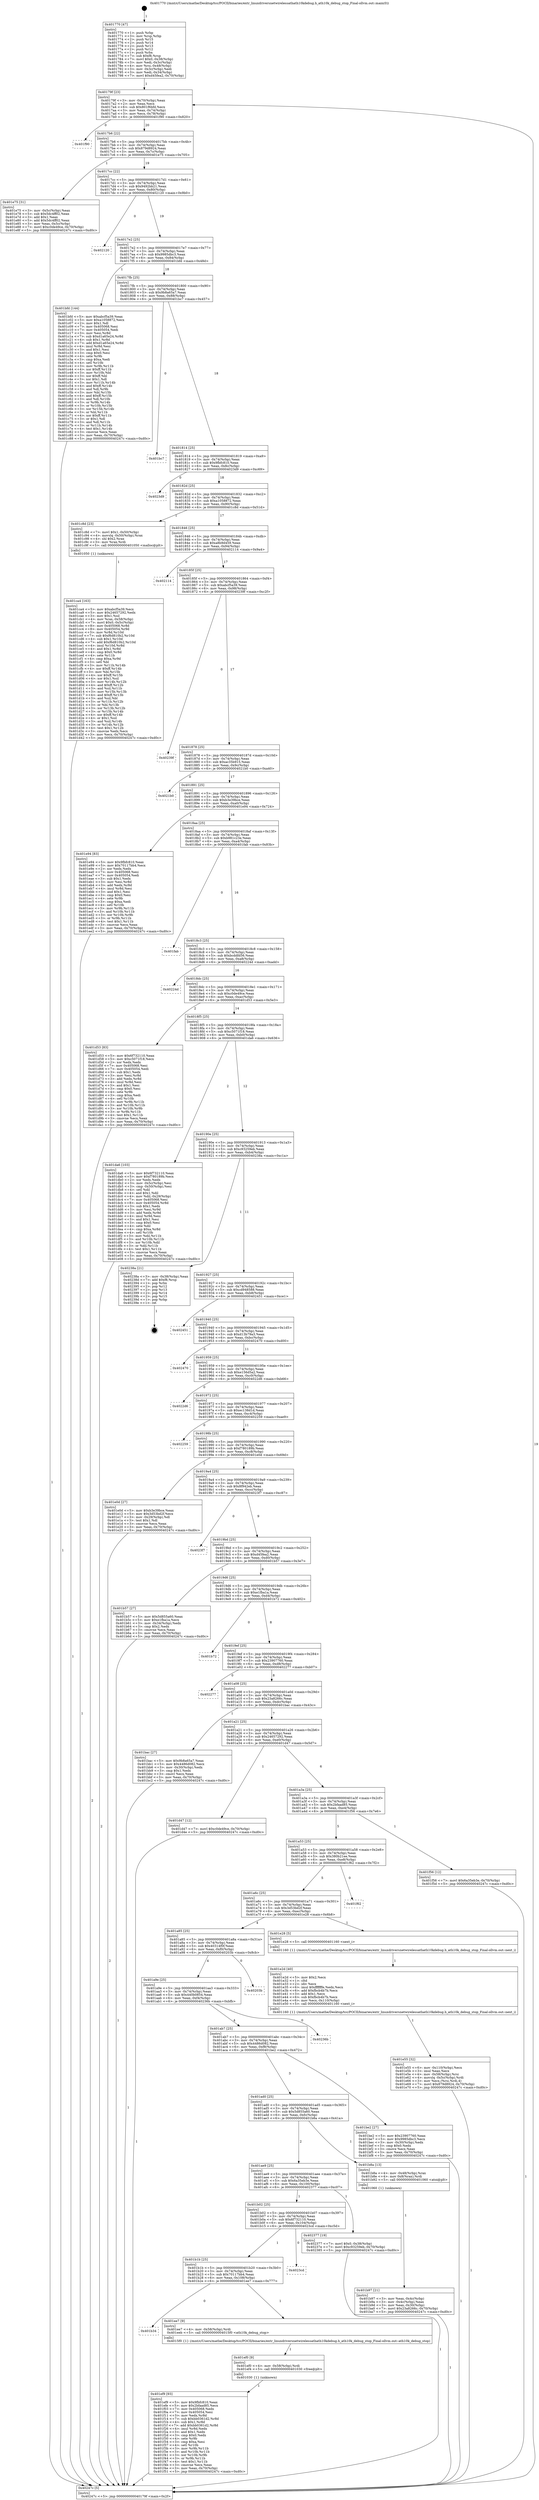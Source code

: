 digraph "0x401770" {
  label = "0x401770 (/mnt/c/Users/mathe/Desktop/tcc/POCII/binaries/extr_linuxdriversnetwirelessathath10kdebug.h_ath10k_debug_stop_Final-ollvm.out::main(0))"
  labelloc = "t"
  node[shape=record]

  Entry [label="",width=0.3,height=0.3,shape=circle,fillcolor=black,style=filled]
  "0x40179f" [label="{
     0x40179f [23]\l
     | [instrs]\l
     &nbsp;&nbsp;0x40179f \<+3\>: mov -0x70(%rbp),%eax\l
     &nbsp;&nbsp;0x4017a2 \<+2\>: mov %eax,%ecx\l
     &nbsp;&nbsp;0x4017a4 \<+6\>: sub $0x801f6bfd,%ecx\l
     &nbsp;&nbsp;0x4017aa \<+3\>: mov %eax,-0x74(%rbp)\l
     &nbsp;&nbsp;0x4017ad \<+3\>: mov %ecx,-0x78(%rbp)\l
     &nbsp;&nbsp;0x4017b0 \<+6\>: je 0000000000401f90 \<main+0x820\>\l
  }"]
  "0x401f90" [label="{
     0x401f90\l
  }", style=dashed]
  "0x4017b6" [label="{
     0x4017b6 [22]\l
     | [instrs]\l
     &nbsp;&nbsp;0x4017b6 \<+5\>: jmp 00000000004017bb \<main+0x4b\>\l
     &nbsp;&nbsp;0x4017bb \<+3\>: mov -0x74(%rbp),%eax\l
     &nbsp;&nbsp;0x4017be \<+5\>: sub $0x879d8924,%eax\l
     &nbsp;&nbsp;0x4017c3 \<+3\>: mov %eax,-0x7c(%rbp)\l
     &nbsp;&nbsp;0x4017c6 \<+6\>: je 0000000000401e75 \<main+0x705\>\l
  }"]
  Exit [label="",width=0.3,height=0.3,shape=circle,fillcolor=black,style=filled,peripheries=2]
  "0x401e75" [label="{
     0x401e75 [31]\l
     | [instrs]\l
     &nbsp;&nbsp;0x401e75 \<+3\>: mov -0x5c(%rbp),%eax\l
     &nbsp;&nbsp;0x401e78 \<+5\>: sub $0x5dc4ff02,%eax\l
     &nbsp;&nbsp;0x401e7d \<+3\>: add $0x1,%eax\l
     &nbsp;&nbsp;0x401e80 \<+5\>: add $0x5dc4ff02,%eax\l
     &nbsp;&nbsp;0x401e85 \<+3\>: mov %eax,-0x5c(%rbp)\l
     &nbsp;&nbsp;0x401e88 \<+7\>: movl $0xc0de49ce,-0x70(%rbp)\l
     &nbsp;&nbsp;0x401e8f \<+5\>: jmp 000000000040247c \<main+0xd0c\>\l
  }"]
  "0x4017cc" [label="{
     0x4017cc [22]\l
     | [instrs]\l
     &nbsp;&nbsp;0x4017cc \<+5\>: jmp 00000000004017d1 \<main+0x61\>\l
     &nbsp;&nbsp;0x4017d1 \<+3\>: mov -0x74(%rbp),%eax\l
     &nbsp;&nbsp;0x4017d4 \<+5\>: sub $0x9492bb21,%eax\l
     &nbsp;&nbsp;0x4017d9 \<+3\>: mov %eax,-0x80(%rbp)\l
     &nbsp;&nbsp;0x4017dc \<+6\>: je 0000000000402120 \<main+0x9b0\>\l
  }"]
  "0x401ef9" [label="{
     0x401ef9 [93]\l
     | [instrs]\l
     &nbsp;&nbsp;0x401ef9 \<+5\>: mov $0x9fbfc810,%eax\l
     &nbsp;&nbsp;0x401efe \<+5\>: mov $0x2bfaad85,%ecx\l
     &nbsp;&nbsp;0x401f03 \<+7\>: mov 0x405068,%edx\l
     &nbsp;&nbsp;0x401f0a \<+7\>: mov 0x405054,%esi\l
     &nbsp;&nbsp;0x401f11 \<+3\>: mov %edx,%r8d\l
     &nbsp;&nbsp;0x401f14 \<+7\>: sub $0xbb0361d2,%r8d\l
     &nbsp;&nbsp;0x401f1b \<+4\>: sub $0x1,%r8d\l
     &nbsp;&nbsp;0x401f1f \<+7\>: add $0xbb0361d2,%r8d\l
     &nbsp;&nbsp;0x401f26 \<+4\>: imul %r8d,%edx\l
     &nbsp;&nbsp;0x401f2a \<+3\>: and $0x1,%edx\l
     &nbsp;&nbsp;0x401f2d \<+3\>: cmp $0x0,%edx\l
     &nbsp;&nbsp;0x401f30 \<+4\>: sete %r9b\l
     &nbsp;&nbsp;0x401f34 \<+3\>: cmp $0xa,%esi\l
     &nbsp;&nbsp;0x401f37 \<+4\>: setl %r10b\l
     &nbsp;&nbsp;0x401f3b \<+3\>: mov %r9b,%r11b\l
     &nbsp;&nbsp;0x401f3e \<+3\>: and %r10b,%r11b\l
     &nbsp;&nbsp;0x401f41 \<+3\>: xor %r10b,%r9b\l
     &nbsp;&nbsp;0x401f44 \<+3\>: or %r9b,%r11b\l
     &nbsp;&nbsp;0x401f47 \<+4\>: test $0x1,%r11b\l
     &nbsp;&nbsp;0x401f4b \<+3\>: cmovne %ecx,%eax\l
     &nbsp;&nbsp;0x401f4e \<+3\>: mov %eax,-0x70(%rbp)\l
     &nbsp;&nbsp;0x401f51 \<+5\>: jmp 000000000040247c \<main+0xd0c\>\l
  }"]
  "0x402120" [label="{
     0x402120\l
  }", style=dashed]
  "0x4017e2" [label="{
     0x4017e2 [25]\l
     | [instrs]\l
     &nbsp;&nbsp;0x4017e2 \<+5\>: jmp 00000000004017e7 \<main+0x77\>\l
     &nbsp;&nbsp;0x4017e7 \<+3\>: mov -0x74(%rbp),%eax\l
     &nbsp;&nbsp;0x4017ea \<+5\>: sub $0x9985dbc3,%eax\l
     &nbsp;&nbsp;0x4017ef \<+6\>: mov %eax,-0x84(%rbp)\l
     &nbsp;&nbsp;0x4017f5 \<+6\>: je 0000000000401bfd \<main+0x48d\>\l
  }"]
  "0x401ef0" [label="{
     0x401ef0 [9]\l
     | [instrs]\l
     &nbsp;&nbsp;0x401ef0 \<+4\>: mov -0x58(%rbp),%rdi\l
     &nbsp;&nbsp;0x401ef4 \<+5\>: call 0000000000401030 \<free@plt\>\l
     | [calls]\l
     &nbsp;&nbsp;0x401030 \{1\} (unknown)\l
  }"]
  "0x401bfd" [label="{
     0x401bfd [144]\l
     | [instrs]\l
     &nbsp;&nbsp;0x401bfd \<+5\>: mov $0xabcf5a39,%eax\l
     &nbsp;&nbsp;0x401c02 \<+5\>: mov $0xa1058872,%ecx\l
     &nbsp;&nbsp;0x401c07 \<+2\>: mov $0x1,%dl\l
     &nbsp;&nbsp;0x401c09 \<+7\>: mov 0x405068,%esi\l
     &nbsp;&nbsp;0x401c10 \<+7\>: mov 0x405054,%edi\l
     &nbsp;&nbsp;0x401c17 \<+3\>: mov %esi,%r8d\l
     &nbsp;&nbsp;0x401c1a \<+7\>: sub $0xd1a65e24,%r8d\l
     &nbsp;&nbsp;0x401c21 \<+4\>: sub $0x1,%r8d\l
     &nbsp;&nbsp;0x401c25 \<+7\>: add $0xd1a65e24,%r8d\l
     &nbsp;&nbsp;0x401c2c \<+4\>: imul %r8d,%esi\l
     &nbsp;&nbsp;0x401c30 \<+3\>: and $0x1,%esi\l
     &nbsp;&nbsp;0x401c33 \<+3\>: cmp $0x0,%esi\l
     &nbsp;&nbsp;0x401c36 \<+4\>: sete %r9b\l
     &nbsp;&nbsp;0x401c3a \<+3\>: cmp $0xa,%edi\l
     &nbsp;&nbsp;0x401c3d \<+4\>: setl %r10b\l
     &nbsp;&nbsp;0x401c41 \<+3\>: mov %r9b,%r11b\l
     &nbsp;&nbsp;0x401c44 \<+4\>: xor $0xff,%r11b\l
     &nbsp;&nbsp;0x401c48 \<+3\>: mov %r10b,%bl\l
     &nbsp;&nbsp;0x401c4b \<+3\>: xor $0xff,%bl\l
     &nbsp;&nbsp;0x401c4e \<+3\>: xor $0x1,%dl\l
     &nbsp;&nbsp;0x401c51 \<+3\>: mov %r11b,%r14b\l
     &nbsp;&nbsp;0x401c54 \<+4\>: and $0xff,%r14b\l
     &nbsp;&nbsp;0x401c58 \<+3\>: and %dl,%r9b\l
     &nbsp;&nbsp;0x401c5b \<+3\>: mov %bl,%r15b\l
     &nbsp;&nbsp;0x401c5e \<+4\>: and $0xff,%r15b\l
     &nbsp;&nbsp;0x401c62 \<+3\>: and %dl,%r10b\l
     &nbsp;&nbsp;0x401c65 \<+3\>: or %r9b,%r14b\l
     &nbsp;&nbsp;0x401c68 \<+3\>: or %r10b,%r15b\l
     &nbsp;&nbsp;0x401c6b \<+3\>: xor %r15b,%r14b\l
     &nbsp;&nbsp;0x401c6e \<+3\>: or %bl,%r11b\l
     &nbsp;&nbsp;0x401c71 \<+4\>: xor $0xff,%r11b\l
     &nbsp;&nbsp;0x401c75 \<+3\>: or $0x1,%dl\l
     &nbsp;&nbsp;0x401c78 \<+3\>: and %dl,%r11b\l
     &nbsp;&nbsp;0x401c7b \<+3\>: or %r11b,%r14b\l
     &nbsp;&nbsp;0x401c7e \<+4\>: test $0x1,%r14b\l
     &nbsp;&nbsp;0x401c82 \<+3\>: cmovne %ecx,%eax\l
     &nbsp;&nbsp;0x401c85 \<+3\>: mov %eax,-0x70(%rbp)\l
     &nbsp;&nbsp;0x401c88 \<+5\>: jmp 000000000040247c \<main+0xd0c\>\l
  }"]
  "0x4017fb" [label="{
     0x4017fb [25]\l
     | [instrs]\l
     &nbsp;&nbsp;0x4017fb \<+5\>: jmp 0000000000401800 \<main+0x90\>\l
     &nbsp;&nbsp;0x401800 \<+3\>: mov -0x74(%rbp),%eax\l
     &nbsp;&nbsp;0x401803 \<+5\>: sub $0x9b8a65a7,%eax\l
     &nbsp;&nbsp;0x401808 \<+6\>: mov %eax,-0x88(%rbp)\l
     &nbsp;&nbsp;0x40180e \<+6\>: je 0000000000401bc7 \<main+0x457\>\l
  }"]
  "0x401b34" [label="{
     0x401b34\l
  }", style=dashed]
  "0x401bc7" [label="{
     0x401bc7\l
  }", style=dashed]
  "0x401814" [label="{
     0x401814 [25]\l
     | [instrs]\l
     &nbsp;&nbsp;0x401814 \<+5\>: jmp 0000000000401819 \<main+0xa9\>\l
     &nbsp;&nbsp;0x401819 \<+3\>: mov -0x74(%rbp),%eax\l
     &nbsp;&nbsp;0x40181c \<+5\>: sub $0x9fbfc810,%eax\l
     &nbsp;&nbsp;0x401821 \<+6\>: mov %eax,-0x8c(%rbp)\l
     &nbsp;&nbsp;0x401827 \<+6\>: je 00000000004023d9 \<main+0xc69\>\l
  }"]
  "0x401ee7" [label="{
     0x401ee7 [9]\l
     | [instrs]\l
     &nbsp;&nbsp;0x401ee7 \<+4\>: mov -0x58(%rbp),%rdi\l
     &nbsp;&nbsp;0x401eeb \<+5\>: call 00000000004015f0 \<ath10k_debug_stop\>\l
     | [calls]\l
     &nbsp;&nbsp;0x4015f0 \{1\} (/mnt/c/Users/mathe/Desktop/tcc/POCII/binaries/extr_linuxdriversnetwirelessathath10kdebug.h_ath10k_debug_stop_Final-ollvm.out::ath10k_debug_stop)\l
  }"]
  "0x4023d9" [label="{
     0x4023d9\l
  }", style=dashed]
  "0x40182d" [label="{
     0x40182d [25]\l
     | [instrs]\l
     &nbsp;&nbsp;0x40182d \<+5\>: jmp 0000000000401832 \<main+0xc2\>\l
     &nbsp;&nbsp;0x401832 \<+3\>: mov -0x74(%rbp),%eax\l
     &nbsp;&nbsp;0x401835 \<+5\>: sub $0xa1058872,%eax\l
     &nbsp;&nbsp;0x40183a \<+6\>: mov %eax,-0x90(%rbp)\l
     &nbsp;&nbsp;0x401840 \<+6\>: je 0000000000401c8d \<main+0x51d\>\l
  }"]
  "0x401b1b" [label="{
     0x401b1b [25]\l
     | [instrs]\l
     &nbsp;&nbsp;0x401b1b \<+5\>: jmp 0000000000401b20 \<main+0x3b0\>\l
     &nbsp;&nbsp;0x401b20 \<+3\>: mov -0x74(%rbp),%eax\l
     &nbsp;&nbsp;0x401b23 \<+5\>: sub $0x70117bb4,%eax\l
     &nbsp;&nbsp;0x401b28 \<+6\>: mov %eax,-0x108(%rbp)\l
     &nbsp;&nbsp;0x401b2e \<+6\>: je 0000000000401ee7 \<main+0x777\>\l
  }"]
  "0x401c8d" [label="{
     0x401c8d [23]\l
     | [instrs]\l
     &nbsp;&nbsp;0x401c8d \<+7\>: movl $0x1,-0x50(%rbp)\l
     &nbsp;&nbsp;0x401c94 \<+4\>: movslq -0x50(%rbp),%rax\l
     &nbsp;&nbsp;0x401c98 \<+4\>: shl $0x2,%rax\l
     &nbsp;&nbsp;0x401c9c \<+3\>: mov %rax,%rdi\l
     &nbsp;&nbsp;0x401c9f \<+5\>: call 0000000000401050 \<malloc@plt\>\l
     | [calls]\l
     &nbsp;&nbsp;0x401050 \{1\} (unknown)\l
  }"]
  "0x401846" [label="{
     0x401846 [25]\l
     | [instrs]\l
     &nbsp;&nbsp;0x401846 \<+5\>: jmp 000000000040184b \<main+0xdb\>\l
     &nbsp;&nbsp;0x40184b \<+3\>: mov -0x74(%rbp),%eax\l
     &nbsp;&nbsp;0x40184e \<+5\>: sub $0xa8b9d459,%eax\l
     &nbsp;&nbsp;0x401853 \<+6\>: mov %eax,-0x94(%rbp)\l
     &nbsp;&nbsp;0x401859 \<+6\>: je 0000000000402114 \<main+0x9a4\>\l
  }"]
  "0x4023cd" [label="{
     0x4023cd\l
  }", style=dashed]
  "0x402114" [label="{
     0x402114\l
  }", style=dashed]
  "0x40185f" [label="{
     0x40185f [25]\l
     | [instrs]\l
     &nbsp;&nbsp;0x40185f \<+5\>: jmp 0000000000401864 \<main+0xf4\>\l
     &nbsp;&nbsp;0x401864 \<+3\>: mov -0x74(%rbp),%eax\l
     &nbsp;&nbsp;0x401867 \<+5\>: sub $0xabcf5a39,%eax\l
     &nbsp;&nbsp;0x40186c \<+6\>: mov %eax,-0x98(%rbp)\l
     &nbsp;&nbsp;0x401872 \<+6\>: je 000000000040239f \<main+0xc2f\>\l
  }"]
  "0x401b02" [label="{
     0x401b02 [25]\l
     | [instrs]\l
     &nbsp;&nbsp;0x401b02 \<+5\>: jmp 0000000000401b07 \<main+0x397\>\l
     &nbsp;&nbsp;0x401b07 \<+3\>: mov -0x74(%rbp),%eax\l
     &nbsp;&nbsp;0x401b0a \<+5\>: sub $0x6f732110,%eax\l
     &nbsp;&nbsp;0x401b0f \<+6\>: mov %eax,-0x104(%rbp)\l
     &nbsp;&nbsp;0x401b15 \<+6\>: je 00000000004023cd \<main+0xc5d\>\l
  }"]
  "0x40239f" [label="{
     0x40239f\l
  }", style=dashed]
  "0x401878" [label="{
     0x401878 [25]\l
     | [instrs]\l
     &nbsp;&nbsp;0x401878 \<+5\>: jmp 000000000040187d \<main+0x10d\>\l
     &nbsp;&nbsp;0x40187d \<+3\>: mov -0x74(%rbp),%eax\l
     &nbsp;&nbsp;0x401880 \<+5\>: sub $0xac35b915,%eax\l
     &nbsp;&nbsp;0x401885 \<+6\>: mov %eax,-0x9c(%rbp)\l
     &nbsp;&nbsp;0x40188b \<+6\>: je 00000000004021b0 \<main+0xa40\>\l
  }"]
  "0x402377" [label="{
     0x402377 [19]\l
     | [instrs]\l
     &nbsp;&nbsp;0x402377 \<+7\>: movl $0x0,-0x38(%rbp)\l
     &nbsp;&nbsp;0x40237e \<+7\>: movl $0xc93259eb,-0x70(%rbp)\l
     &nbsp;&nbsp;0x402385 \<+5\>: jmp 000000000040247c \<main+0xd0c\>\l
  }"]
  "0x4021b0" [label="{
     0x4021b0\l
  }", style=dashed]
  "0x401891" [label="{
     0x401891 [25]\l
     | [instrs]\l
     &nbsp;&nbsp;0x401891 \<+5\>: jmp 0000000000401896 \<main+0x126\>\l
     &nbsp;&nbsp;0x401896 \<+3\>: mov -0x74(%rbp),%eax\l
     &nbsp;&nbsp;0x401899 \<+5\>: sub $0xb3e39bce,%eax\l
     &nbsp;&nbsp;0x40189e \<+6\>: mov %eax,-0xa0(%rbp)\l
     &nbsp;&nbsp;0x4018a4 \<+6\>: je 0000000000401e94 \<main+0x724\>\l
  }"]
  "0x401e55" [label="{
     0x401e55 [32]\l
     | [instrs]\l
     &nbsp;&nbsp;0x401e55 \<+6\>: mov -0x110(%rbp),%ecx\l
     &nbsp;&nbsp;0x401e5b \<+3\>: imul %eax,%ecx\l
     &nbsp;&nbsp;0x401e5e \<+4\>: mov -0x58(%rbp),%rsi\l
     &nbsp;&nbsp;0x401e62 \<+4\>: movslq -0x5c(%rbp),%rdi\l
     &nbsp;&nbsp;0x401e66 \<+3\>: mov %ecx,(%rsi,%rdi,4)\l
     &nbsp;&nbsp;0x401e69 \<+7\>: movl $0x879d8924,-0x70(%rbp)\l
     &nbsp;&nbsp;0x401e70 \<+5\>: jmp 000000000040247c \<main+0xd0c\>\l
  }"]
  "0x401e94" [label="{
     0x401e94 [83]\l
     | [instrs]\l
     &nbsp;&nbsp;0x401e94 \<+5\>: mov $0x9fbfc810,%eax\l
     &nbsp;&nbsp;0x401e99 \<+5\>: mov $0x70117bb4,%ecx\l
     &nbsp;&nbsp;0x401e9e \<+2\>: xor %edx,%edx\l
     &nbsp;&nbsp;0x401ea0 \<+7\>: mov 0x405068,%esi\l
     &nbsp;&nbsp;0x401ea7 \<+7\>: mov 0x405054,%edi\l
     &nbsp;&nbsp;0x401eae \<+3\>: sub $0x1,%edx\l
     &nbsp;&nbsp;0x401eb1 \<+3\>: mov %esi,%r8d\l
     &nbsp;&nbsp;0x401eb4 \<+3\>: add %edx,%r8d\l
     &nbsp;&nbsp;0x401eb7 \<+4\>: imul %r8d,%esi\l
     &nbsp;&nbsp;0x401ebb \<+3\>: and $0x1,%esi\l
     &nbsp;&nbsp;0x401ebe \<+3\>: cmp $0x0,%esi\l
     &nbsp;&nbsp;0x401ec1 \<+4\>: sete %r9b\l
     &nbsp;&nbsp;0x401ec5 \<+3\>: cmp $0xa,%edi\l
     &nbsp;&nbsp;0x401ec8 \<+4\>: setl %r10b\l
     &nbsp;&nbsp;0x401ecc \<+3\>: mov %r9b,%r11b\l
     &nbsp;&nbsp;0x401ecf \<+3\>: and %r10b,%r11b\l
     &nbsp;&nbsp;0x401ed2 \<+3\>: xor %r10b,%r9b\l
     &nbsp;&nbsp;0x401ed5 \<+3\>: or %r9b,%r11b\l
     &nbsp;&nbsp;0x401ed8 \<+4\>: test $0x1,%r11b\l
     &nbsp;&nbsp;0x401edc \<+3\>: cmovne %ecx,%eax\l
     &nbsp;&nbsp;0x401edf \<+3\>: mov %eax,-0x70(%rbp)\l
     &nbsp;&nbsp;0x401ee2 \<+5\>: jmp 000000000040247c \<main+0xd0c\>\l
  }"]
  "0x4018aa" [label="{
     0x4018aa [25]\l
     | [instrs]\l
     &nbsp;&nbsp;0x4018aa \<+5\>: jmp 00000000004018af \<main+0x13f\>\l
     &nbsp;&nbsp;0x4018af \<+3\>: mov -0x74(%rbp),%eax\l
     &nbsp;&nbsp;0x4018b2 \<+5\>: sub $0xb981c23e,%eax\l
     &nbsp;&nbsp;0x4018b7 \<+6\>: mov %eax,-0xa4(%rbp)\l
     &nbsp;&nbsp;0x4018bd \<+6\>: je 0000000000401fab \<main+0x83b\>\l
  }"]
  "0x401e2d" [label="{
     0x401e2d [40]\l
     | [instrs]\l
     &nbsp;&nbsp;0x401e2d \<+5\>: mov $0x2,%ecx\l
     &nbsp;&nbsp;0x401e32 \<+1\>: cltd\l
     &nbsp;&nbsp;0x401e33 \<+2\>: idiv %ecx\l
     &nbsp;&nbsp;0x401e35 \<+6\>: imul $0xfffffffe,%edx,%ecx\l
     &nbsp;&nbsp;0x401e3b \<+6\>: add $0xfbcb4b7b,%ecx\l
     &nbsp;&nbsp;0x401e41 \<+3\>: add $0x1,%ecx\l
     &nbsp;&nbsp;0x401e44 \<+6\>: sub $0xfbcb4b7b,%ecx\l
     &nbsp;&nbsp;0x401e4a \<+6\>: mov %ecx,-0x110(%rbp)\l
     &nbsp;&nbsp;0x401e50 \<+5\>: call 0000000000401160 \<next_i\>\l
     | [calls]\l
     &nbsp;&nbsp;0x401160 \{1\} (/mnt/c/Users/mathe/Desktop/tcc/POCII/binaries/extr_linuxdriversnetwirelessathath10kdebug.h_ath10k_debug_stop_Final-ollvm.out::next_i)\l
  }"]
  "0x401fab" [label="{
     0x401fab\l
  }", style=dashed]
  "0x4018c3" [label="{
     0x4018c3 [25]\l
     | [instrs]\l
     &nbsp;&nbsp;0x4018c3 \<+5\>: jmp 00000000004018c8 \<main+0x158\>\l
     &nbsp;&nbsp;0x4018c8 \<+3\>: mov -0x74(%rbp),%eax\l
     &nbsp;&nbsp;0x4018cb \<+5\>: sub $0xbcddfd56,%eax\l
     &nbsp;&nbsp;0x4018d0 \<+6\>: mov %eax,-0xa8(%rbp)\l
     &nbsp;&nbsp;0x4018d6 \<+6\>: je 000000000040224d \<main+0xadd\>\l
  }"]
  "0x401ca4" [label="{
     0x401ca4 [163]\l
     | [instrs]\l
     &nbsp;&nbsp;0x401ca4 \<+5\>: mov $0xabcf5a39,%ecx\l
     &nbsp;&nbsp;0x401ca9 \<+5\>: mov $0x24657292,%edx\l
     &nbsp;&nbsp;0x401cae \<+3\>: mov $0x1,%sil\l
     &nbsp;&nbsp;0x401cb1 \<+4\>: mov %rax,-0x58(%rbp)\l
     &nbsp;&nbsp;0x401cb5 \<+7\>: movl $0x0,-0x5c(%rbp)\l
     &nbsp;&nbsp;0x401cbc \<+8\>: mov 0x405068,%r8d\l
     &nbsp;&nbsp;0x401cc4 \<+8\>: mov 0x405054,%r9d\l
     &nbsp;&nbsp;0x401ccc \<+3\>: mov %r8d,%r10d\l
     &nbsp;&nbsp;0x401ccf \<+7\>: sub $0xf6d810b2,%r10d\l
     &nbsp;&nbsp;0x401cd6 \<+4\>: sub $0x1,%r10d\l
     &nbsp;&nbsp;0x401cda \<+7\>: add $0xf6d810b2,%r10d\l
     &nbsp;&nbsp;0x401ce1 \<+4\>: imul %r10d,%r8d\l
     &nbsp;&nbsp;0x401ce5 \<+4\>: and $0x1,%r8d\l
     &nbsp;&nbsp;0x401ce9 \<+4\>: cmp $0x0,%r8d\l
     &nbsp;&nbsp;0x401ced \<+4\>: sete %r11b\l
     &nbsp;&nbsp;0x401cf1 \<+4\>: cmp $0xa,%r9d\l
     &nbsp;&nbsp;0x401cf5 \<+3\>: setl %bl\l
     &nbsp;&nbsp;0x401cf8 \<+3\>: mov %r11b,%r14b\l
     &nbsp;&nbsp;0x401cfb \<+4\>: xor $0xff,%r14b\l
     &nbsp;&nbsp;0x401cff \<+3\>: mov %bl,%r15b\l
     &nbsp;&nbsp;0x401d02 \<+4\>: xor $0xff,%r15b\l
     &nbsp;&nbsp;0x401d06 \<+4\>: xor $0x1,%sil\l
     &nbsp;&nbsp;0x401d0a \<+3\>: mov %r14b,%r12b\l
     &nbsp;&nbsp;0x401d0d \<+4\>: and $0xff,%r12b\l
     &nbsp;&nbsp;0x401d11 \<+3\>: and %sil,%r11b\l
     &nbsp;&nbsp;0x401d14 \<+3\>: mov %r15b,%r13b\l
     &nbsp;&nbsp;0x401d17 \<+4\>: and $0xff,%r13b\l
     &nbsp;&nbsp;0x401d1b \<+3\>: and %sil,%bl\l
     &nbsp;&nbsp;0x401d1e \<+3\>: or %r11b,%r12b\l
     &nbsp;&nbsp;0x401d21 \<+3\>: or %bl,%r13b\l
     &nbsp;&nbsp;0x401d24 \<+3\>: xor %r13b,%r12b\l
     &nbsp;&nbsp;0x401d27 \<+3\>: or %r15b,%r14b\l
     &nbsp;&nbsp;0x401d2a \<+4\>: xor $0xff,%r14b\l
     &nbsp;&nbsp;0x401d2e \<+4\>: or $0x1,%sil\l
     &nbsp;&nbsp;0x401d32 \<+3\>: and %sil,%r14b\l
     &nbsp;&nbsp;0x401d35 \<+3\>: or %r14b,%r12b\l
     &nbsp;&nbsp;0x401d38 \<+4\>: test $0x1,%r12b\l
     &nbsp;&nbsp;0x401d3c \<+3\>: cmovne %edx,%ecx\l
     &nbsp;&nbsp;0x401d3f \<+3\>: mov %ecx,-0x70(%rbp)\l
     &nbsp;&nbsp;0x401d42 \<+5\>: jmp 000000000040247c \<main+0xd0c\>\l
  }"]
  "0x40224d" [label="{
     0x40224d\l
  }", style=dashed]
  "0x4018dc" [label="{
     0x4018dc [25]\l
     | [instrs]\l
     &nbsp;&nbsp;0x4018dc \<+5\>: jmp 00000000004018e1 \<main+0x171\>\l
     &nbsp;&nbsp;0x4018e1 \<+3\>: mov -0x74(%rbp),%eax\l
     &nbsp;&nbsp;0x4018e4 \<+5\>: sub $0xc0de49ce,%eax\l
     &nbsp;&nbsp;0x4018e9 \<+6\>: mov %eax,-0xac(%rbp)\l
     &nbsp;&nbsp;0x4018ef \<+6\>: je 0000000000401d53 \<main+0x5e3\>\l
  }"]
  "0x401b97" [label="{
     0x401b97 [21]\l
     | [instrs]\l
     &nbsp;&nbsp;0x401b97 \<+3\>: mov %eax,-0x4c(%rbp)\l
     &nbsp;&nbsp;0x401b9a \<+3\>: mov -0x4c(%rbp),%eax\l
     &nbsp;&nbsp;0x401b9d \<+3\>: mov %eax,-0x30(%rbp)\l
     &nbsp;&nbsp;0x401ba0 \<+7\>: movl $0x23a8266c,-0x70(%rbp)\l
     &nbsp;&nbsp;0x401ba7 \<+5\>: jmp 000000000040247c \<main+0xd0c\>\l
  }"]
  "0x401d53" [label="{
     0x401d53 [83]\l
     | [instrs]\l
     &nbsp;&nbsp;0x401d53 \<+5\>: mov $0x6f732110,%eax\l
     &nbsp;&nbsp;0x401d58 \<+5\>: mov $0xc5071f18,%ecx\l
     &nbsp;&nbsp;0x401d5d \<+2\>: xor %edx,%edx\l
     &nbsp;&nbsp;0x401d5f \<+7\>: mov 0x405068,%esi\l
     &nbsp;&nbsp;0x401d66 \<+7\>: mov 0x405054,%edi\l
     &nbsp;&nbsp;0x401d6d \<+3\>: sub $0x1,%edx\l
     &nbsp;&nbsp;0x401d70 \<+3\>: mov %esi,%r8d\l
     &nbsp;&nbsp;0x401d73 \<+3\>: add %edx,%r8d\l
     &nbsp;&nbsp;0x401d76 \<+4\>: imul %r8d,%esi\l
     &nbsp;&nbsp;0x401d7a \<+3\>: and $0x1,%esi\l
     &nbsp;&nbsp;0x401d7d \<+3\>: cmp $0x0,%esi\l
     &nbsp;&nbsp;0x401d80 \<+4\>: sete %r9b\l
     &nbsp;&nbsp;0x401d84 \<+3\>: cmp $0xa,%edi\l
     &nbsp;&nbsp;0x401d87 \<+4\>: setl %r10b\l
     &nbsp;&nbsp;0x401d8b \<+3\>: mov %r9b,%r11b\l
     &nbsp;&nbsp;0x401d8e \<+3\>: and %r10b,%r11b\l
     &nbsp;&nbsp;0x401d91 \<+3\>: xor %r10b,%r9b\l
     &nbsp;&nbsp;0x401d94 \<+3\>: or %r9b,%r11b\l
     &nbsp;&nbsp;0x401d97 \<+4\>: test $0x1,%r11b\l
     &nbsp;&nbsp;0x401d9b \<+3\>: cmovne %ecx,%eax\l
     &nbsp;&nbsp;0x401d9e \<+3\>: mov %eax,-0x70(%rbp)\l
     &nbsp;&nbsp;0x401da1 \<+5\>: jmp 000000000040247c \<main+0xd0c\>\l
  }"]
  "0x4018f5" [label="{
     0x4018f5 [25]\l
     | [instrs]\l
     &nbsp;&nbsp;0x4018f5 \<+5\>: jmp 00000000004018fa \<main+0x18a\>\l
     &nbsp;&nbsp;0x4018fa \<+3\>: mov -0x74(%rbp),%eax\l
     &nbsp;&nbsp;0x4018fd \<+5\>: sub $0xc5071f18,%eax\l
     &nbsp;&nbsp;0x401902 \<+6\>: mov %eax,-0xb0(%rbp)\l
     &nbsp;&nbsp;0x401908 \<+6\>: je 0000000000401da6 \<main+0x636\>\l
  }"]
  "0x401ae9" [label="{
     0x401ae9 [25]\l
     | [instrs]\l
     &nbsp;&nbsp;0x401ae9 \<+5\>: jmp 0000000000401aee \<main+0x37e\>\l
     &nbsp;&nbsp;0x401aee \<+3\>: mov -0x74(%rbp),%eax\l
     &nbsp;&nbsp;0x401af1 \<+5\>: sub $0x6a35eb3e,%eax\l
     &nbsp;&nbsp;0x401af6 \<+6\>: mov %eax,-0x100(%rbp)\l
     &nbsp;&nbsp;0x401afc \<+6\>: je 0000000000402377 \<main+0xc07\>\l
  }"]
  "0x401da6" [label="{
     0x401da6 [103]\l
     | [instrs]\l
     &nbsp;&nbsp;0x401da6 \<+5\>: mov $0x6f732110,%eax\l
     &nbsp;&nbsp;0x401dab \<+5\>: mov $0xf780189b,%ecx\l
     &nbsp;&nbsp;0x401db0 \<+2\>: xor %edx,%edx\l
     &nbsp;&nbsp;0x401db2 \<+3\>: mov -0x5c(%rbp),%esi\l
     &nbsp;&nbsp;0x401db5 \<+3\>: cmp -0x50(%rbp),%esi\l
     &nbsp;&nbsp;0x401db8 \<+4\>: setl %dil\l
     &nbsp;&nbsp;0x401dbc \<+4\>: and $0x1,%dil\l
     &nbsp;&nbsp;0x401dc0 \<+4\>: mov %dil,-0x29(%rbp)\l
     &nbsp;&nbsp;0x401dc4 \<+7\>: mov 0x405068,%esi\l
     &nbsp;&nbsp;0x401dcb \<+8\>: mov 0x405054,%r8d\l
     &nbsp;&nbsp;0x401dd3 \<+3\>: sub $0x1,%edx\l
     &nbsp;&nbsp;0x401dd6 \<+3\>: mov %esi,%r9d\l
     &nbsp;&nbsp;0x401dd9 \<+3\>: add %edx,%r9d\l
     &nbsp;&nbsp;0x401ddc \<+4\>: imul %r9d,%esi\l
     &nbsp;&nbsp;0x401de0 \<+3\>: and $0x1,%esi\l
     &nbsp;&nbsp;0x401de3 \<+3\>: cmp $0x0,%esi\l
     &nbsp;&nbsp;0x401de6 \<+4\>: sete %dil\l
     &nbsp;&nbsp;0x401dea \<+4\>: cmp $0xa,%r8d\l
     &nbsp;&nbsp;0x401dee \<+4\>: setl %r10b\l
     &nbsp;&nbsp;0x401df2 \<+3\>: mov %dil,%r11b\l
     &nbsp;&nbsp;0x401df5 \<+3\>: and %r10b,%r11b\l
     &nbsp;&nbsp;0x401df8 \<+3\>: xor %r10b,%dil\l
     &nbsp;&nbsp;0x401dfb \<+3\>: or %dil,%r11b\l
     &nbsp;&nbsp;0x401dfe \<+4\>: test $0x1,%r11b\l
     &nbsp;&nbsp;0x401e02 \<+3\>: cmovne %ecx,%eax\l
     &nbsp;&nbsp;0x401e05 \<+3\>: mov %eax,-0x70(%rbp)\l
     &nbsp;&nbsp;0x401e08 \<+5\>: jmp 000000000040247c \<main+0xd0c\>\l
  }"]
  "0x40190e" [label="{
     0x40190e [25]\l
     | [instrs]\l
     &nbsp;&nbsp;0x40190e \<+5\>: jmp 0000000000401913 \<main+0x1a3\>\l
     &nbsp;&nbsp;0x401913 \<+3\>: mov -0x74(%rbp),%eax\l
     &nbsp;&nbsp;0x401916 \<+5\>: sub $0xc93259eb,%eax\l
     &nbsp;&nbsp;0x40191b \<+6\>: mov %eax,-0xb4(%rbp)\l
     &nbsp;&nbsp;0x401921 \<+6\>: je 000000000040238a \<main+0xc1a\>\l
  }"]
  "0x401b8a" [label="{
     0x401b8a [13]\l
     | [instrs]\l
     &nbsp;&nbsp;0x401b8a \<+4\>: mov -0x48(%rbp),%rax\l
     &nbsp;&nbsp;0x401b8e \<+4\>: mov 0x8(%rax),%rdi\l
     &nbsp;&nbsp;0x401b92 \<+5\>: call 0000000000401060 \<atoi@plt\>\l
     | [calls]\l
     &nbsp;&nbsp;0x401060 \{1\} (unknown)\l
  }"]
  "0x40238a" [label="{
     0x40238a [21]\l
     | [instrs]\l
     &nbsp;&nbsp;0x40238a \<+3\>: mov -0x38(%rbp),%eax\l
     &nbsp;&nbsp;0x40238d \<+7\>: add $0xf8,%rsp\l
     &nbsp;&nbsp;0x402394 \<+1\>: pop %rbx\l
     &nbsp;&nbsp;0x402395 \<+2\>: pop %r12\l
     &nbsp;&nbsp;0x402397 \<+2\>: pop %r13\l
     &nbsp;&nbsp;0x402399 \<+2\>: pop %r14\l
     &nbsp;&nbsp;0x40239b \<+2\>: pop %r15\l
     &nbsp;&nbsp;0x40239d \<+1\>: pop %rbp\l
     &nbsp;&nbsp;0x40239e \<+1\>: ret\l
  }"]
  "0x401927" [label="{
     0x401927 [25]\l
     | [instrs]\l
     &nbsp;&nbsp;0x401927 \<+5\>: jmp 000000000040192c \<main+0x1bc\>\l
     &nbsp;&nbsp;0x40192c \<+3\>: mov -0x74(%rbp),%eax\l
     &nbsp;&nbsp;0x40192f \<+5\>: sub $0xcd948588,%eax\l
     &nbsp;&nbsp;0x401934 \<+6\>: mov %eax,-0xb8(%rbp)\l
     &nbsp;&nbsp;0x40193a \<+6\>: je 0000000000402451 \<main+0xce1\>\l
  }"]
  "0x401ad0" [label="{
     0x401ad0 [25]\l
     | [instrs]\l
     &nbsp;&nbsp;0x401ad0 \<+5\>: jmp 0000000000401ad5 \<main+0x365\>\l
     &nbsp;&nbsp;0x401ad5 \<+3\>: mov -0x74(%rbp),%eax\l
     &nbsp;&nbsp;0x401ad8 \<+5\>: sub $0x5d855a60,%eax\l
     &nbsp;&nbsp;0x401add \<+6\>: mov %eax,-0xfc(%rbp)\l
     &nbsp;&nbsp;0x401ae3 \<+6\>: je 0000000000401b8a \<main+0x41a\>\l
  }"]
  "0x402451" [label="{
     0x402451\l
  }", style=dashed]
  "0x401940" [label="{
     0x401940 [25]\l
     | [instrs]\l
     &nbsp;&nbsp;0x401940 \<+5\>: jmp 0000000000401945 \<main+0x1d5\>\l
     &nbsp;&nbsp;0x401945 \<+3\>: mov -0x74(%rbp),%eax\l
     &nbsp;&nbsp;0x401948 \<+5\>: sub $0xd13b79a3,%eax\l
     &nbsp;&nbsp;0x40194d \<+6\>: mov %eax,-0xbc(%rbp)\l
     &nbsp;&nbsp;0x401953 \<+6\>: je 0000000000402470 \<main+0xd00\>\l
  }"]
  "0x401be2" [label="{
     0x401be2 [27]\l
     | [instrs]\l
     &nbsp;&nbsp;0x401be2 \<+5\>: mov $0x23907760,%eax\l
     &nbsp;&nbsp;0x401be7 \<+5\>: mov $0x9985dbc3,%ecx\l
     &nbsp;&nbsp;0x401bec \<+3\>: mov -0x30(%rbp),%edx\l
     &nbsp;&nbsp;0x401bef \<+3\>: cmp $0x0,%edx\l
     &nbsp;&nbsp;0x401bf2 \<+3\>: cmove %ecx,%eax\l
     &nbsp;&nbsp;0x401bf5 \<+3\>: mov %eax,-0x70(%rbp)\l
     &nbsp;&nbsp;0x401bf8 \<+5\>: jmp 000000000040247c \<main+0xd0c\>\l
  }"]
  "0x402470" [label="{
     0x402470\l
  }", style=dashed]
  "0x401959" [label="{
     0x401959 [25]\l
     | [instrs]\l
     &nbsp;&nbsp;0x401959 \<+5\>: jmp 000000000040195e \<main+0x1ee\>\l
     &nbsp;&nbsp;0x40195e \<+3\>: mov -0x74(%rbp),%eax\l
     &nbsp;&nbsp;0x401961 \<+5\>: sub $0xe156d5a2,%eax\l
     &nbsp;&nbsp;0x401966 \<+6\>: mov %eax,-0xc0(%rbp)\l
     &nbsp;&nbsp;0x40196c \<+6\>: je 00000000004022d6 \<main+0xb66\>\l
  }"]
  "0x401ab7" [label="{
     0x401ab7 [25]\l
     | [instrs]\l
     &nbsp;&nbsp;0x401ab7 \<+5\>: jmp 0000000000401abc \<main+0x34c\>\l
     &nbsp;&nbsp;0x401abc \<+3\>: mov -0x74(%rbp),%eax\l
     &nbsp;&nbsp;0x401abf \<+5\>: sub $0x4486d082,%eax\l
     &nbsp;&nbsp;0x401ac4 \<+6\>: mov %eax,-0xf8(%rbp)\l
     &nbsp;&nbsp;0x401aca \<+6\>: je 0000000000401be2 \<main+0x472\>\l
  }"]
  "0x4022d6" [label="{
     0x4022d6\l
  }", style=dashed]
  "0x401972" [label="{
     0x401972 [25]\l
     | [instrs]\l
     &nbsp;&nbsp;0x401972 \<+5\>: jmp 0000000000401977 \<main+0x207\>\l
     &nbsp;&nbsp;0x401977 \<+3\>: mov -0x74(%rbp),%eax\l
     &nbsp;&nbsp;0x40197a \<+5\>: sub $0xec138d1d,%eax\l
     &nbsp;&nbsp;0x40197f \<+6\>: mov %eax,-0xc4(%rbp)\l
     &nbsp;&nbsp;0x401985 \<+6\>: je 0000000000402259 \<main+0xae9\>\l
  }"]
  "0x40236b" [label="{
     0x40236b\l
  }", style=dashed]
  "0x402259" [label="{
     0x402259\l
  }", style=dashed]
  "0x40198b" [label="{
     0x40198b [25]\l
     | [instrs]\l
     &nbsp;&nbsp;0x40198b \<+5\>: jmp 0000000000401990 \<main+0x220\>\l
     &nbsp;&nbsp;0x401990 \<+3\>: mov -0x74(%rbp),%eax\l
     &nbsp;&nbsp;0x401993 \<+5\>: sub $0xf780189b,%eax\l
     &nbsp;&nbsp;0x401998 \<+6\>: mov %eax,-0xc8(%rbp)\l
     &nbsp;&nbsp;0x40199e \<+6\>: je 0000000000401e0d \<main+0x69d\>\l
  }"]
  "0x401a9e" [label="{
     0x401a9e [25]\l
     | [instrs]\l
     &nbsp;&nbsp;0x401a9e \<+5\>: jmp 0000000000401aa3 \<main+0x333\>\l
     &nbsp;&nbsp;0x401aa3 \<+3\>: mov -0x74(%rbp),%eax\l
     &nbsp;&nbsp;0x401aa6 \<+5\>: sub $0x440b0854,%eax\l
     &nbsp;&nbsp;0x401aab \<+6\>: mov %eax,-0xf4(%rbp)\l
     &nbsp;&nbsp;0x401ab1 \<+6\>: je 000000000040236b \<main+0xbfb\>\l
  }"]
  "0x401e0d" [label="{
     0x401e0d [27]\l
     | [instrs]\l
     &nbsp;&nbsp;0x401e0d \<+5\>: mov $0xb3e39bce,%eax\l
     &nbsp;&nbsp;0x401e12 \<+5\>: mov $0x3d53bd2f,%ecx\l
     &nbsp;&nbsp;0x401e17 \<+3\>: mov -0x29(%rbp),%dl\l
     &nbsp;&nbsp;0x401e1a \<+3\>: test $0x1,%dl\l
     &nbsp;&nbsp;0x401e1d \<+3\>: cmovne %ecx,%eax\l
     &nbsp;&nbsp;0x401e20 \<+3\>: mov %eax,-0x70(%rbp)\l
     &nbsp;&nbsp;0x401e23 \<+5\>: jmp 000000000040247c \<main+0xd0c\>\l
  }"]
  "0x4019a4" [label="{
     0x4019a4 [25]\l
     | [instrs]\l
     &nbsp;&nbsp;0x4019a4 \<+5\>: jmp 00000000004019a9 \<main+0x239\>\l
     &nbsp;&nbsp;0x4019a9 \<+3\>: mov -0x74(%rbp),%eax\l
     &nbsp;&nbsp;0x4019ac \<+5\>: sub $0x8f942eb,%eax\l
     &nbsp;&nbsp;0x4019b1 \<+6\>: mov %eax,-0xcc(%rbp)\l
     &nbsp;&nbsp;0x4019b7 \<+6\>: je 00000000004023f7 \<main+0xc87\>\l
  }"]
  "0x40203b" [label="{
     0x40203b\l
  }", style=dashed]
  "0x4023f7" [label="{
     0x4023f7\l
  }", style=dashed]
  "0x4019bd" [label="{
     0x4019bd [25]\l
     | [instrs]\l
     &nbsp;&nbsp;0x4019bd \<+5\>: jmp 00000000004019c2 \<main+0x252\>\l
     &nbsp;&nbsp;0x4019c2 \<+3\>: mov -0x74(%rbp),%eax\l
     &nbsp;&nbsp;0x4019c5 \<+5\>: sub $0xd45fea2,%eax\l
     &nbsp;&nbsp;0x4019ca \<+6\>: mov %eax,-0xd0(%rbp)\l
     &nbsp;&nbsp;0x4019d0 \<+6\>: je 0000000000401b57 \<main+0x3e7\>\l
  }"]
  "0x401a85" [label="{
     0x401a85 [25]\l
     | [instrs]\l
     &nbsp;&nbsp;0x401a85 \<+5\>: jmp 0000000000401a8a \<main+0x31a\>\l
     &nbsp;&nbsp;0x401a8a \<+3\>: mov -0x74(%rbp),%eax\l
     &nbsp;&nbsp;0x401a8d \<+5\>: sub $0x40314f0f,%eax\l
     &nbsp;&nbsp;0x401a92 \<+6\>: mov %eax,-0xf0(%rbp)\l
     &nbsp;&nbsp;0x401a98 \<+6\>: je 000000000040203b \<main+0x8cb\>\l
  }"]
  "0x401b57" [label="{
     0x401b57 [27]\l
     | [instrs]\l
     &nbsp;&nbsp;0x401b57 \<+5\>: mov $0x5d855a60,%eax\l
     &nbsp;&nbsp;0x401b5c \<+5\>: mov $0xe1fba1a,%ecx\l
     &nbsp;&nbsp;0x401b61 \<+3\>: mov -0x34(%rbp),%edx\l
     &nbsp;&nbsp;0x401b64 \<+3\>: cmp $0x2,%edx\l
     &nbsp;&nbsp;0x401b67 \<+3\>: cmovne %ecx,%eax\l
     &nbsp;&nbsp;0x401b6a \<+3\>: mov %eax,-0x70(%rbp)\l
     &nbsp;&nbsp;0x401b6d \<+5\>: jmp 000000000040247c \<main+0xd0c\>\l
  }"]
  "0x4019d6" [label="{
     0x4019d6 [25]\l
     | [instrs]\l
     &nbsp;&nbsp;0x4019d6 \<+5\>: jmp 00000000004019db \<main+0x26b\>\l
     &nbsp;&nbsp;0x4019db \<+3\>: mov -0x74(%rbp),%eax\l
     &nbsp;&nbsp;0x4019de \<+5\>: sub $0xe1fba1a,%eax\l
     &nbsp;&nbsp;0x4019e3 \<+6\>: mov %eax,-0xd4(%rbp)\l
     &nbsp;&nbsp;0x4019e9 \<+6\>: je 0000000000401b72 \<main+0x402\>\l
  }"]
  "0x40247c" [label="{
     0x40247c [5]\l
     | [instrs]\l
     &nbsp;&nbsp;0x40247c \<+5\>: jmp 000000000040179f \<main+0x2f\>\l
  }"]
  "0x401770" [label="{
     0x401770 [47]\l
     | [instrs]\l
     &nbsp;&nbsp;0x401770 \<+1\>: push %rbp\l
     &nbsp;&nbsp;0x401771 \<+3\>: mov %rsp,%rbp\l
     &nbsp;&nbsp;0x401774 \<+2\>: push %r15\l
     &nbsp;&nbsp;0x401776 \<+2\>: push %r14\l
     &nbsp;&nbsp;0x401778 \<+2\>: push %r13\l
     &nbsp;&nbsp;0x40177a \<+2\>: push %r12\l
     &nbsp;&nbsp;0x40177c \<+1\>: push %rbx\l
     &nbsp;&nbsp;0x40177d \<+7\>: sub $0xf8,%rsp\l
     &nbsp;&nbsp;0x401784 \<+7\>: movl $0x0,-0x38(%rbp)\l
     &nbsp;&nbsp;0x40178b \<+3\>: mov %edi,-0x3c(%rbp)\l
     &nbsp;&nbsp;0x40178e \<+4\>: mov %rsi,-0x48(%rbp)\l
     &nbsp;&nbsp;0x401792 \<+3\>: mov -0x3c(%rbp),%edi\l
     &nbsp;&nbsp;0x401795 \<+3\>: mov %edi,-0x34(%rbp)\l
     &nbsp;&nbsp;0x401798 \<+7\>: movl $0xd45fea2,-0x70(%rbp)\l
  }"]
  "0x401e28" [label="{
     0x401e28 [5]\l
     | [instrs]\l
     &nbsp;&nbsp;0x401e28 \<+5\>: call 0000000000401160 \<next_i\>\l
     | [calls]\l
     &nbsp;&nbsp;0x401160 \{1\} (/mnt/c/Users/mathe/Desktop/tcc/POCII/binaries/extr_linuxdriversnetwirelessathath10kdebug.h_ath10k_debug_stop_Final-ollvm.out::next_i)\l
  }"]
  "0x401b72" [label="{
     0x401b72\l
  }", style=dashed]
  "0x4019ef" [label="{
     0x4019ef [25]\l
     | [instrs]\l
     &nbsp;&nbsp;0x4019ef \<+5\>: jmp 00000000004019f4 \<main+0x284\>\l
     &nbsp;&nbsp;0x4019f4 \<+3\>: mov -0x74(%rbp),%eax\l
     &nbsp;&nbsp;0x4019f7 \<+5\>: sub $0x23907760,%eax\l
     &nbsp;&nbsp;0x4019fc \<+6\>: mov %eax,-0xd8(%rbp)\l
     &nbsp;&nbsp;0x401a02 \<+6\>: je 0000000000402277 \<main+0xb07\>\l
  }"]
  "0x401a6c" [label="{
     0x401a6c [25]\l
     | [instrs]\l
     &nbsp;&nbsp;0x401a6c \<+5\>: jmp 0000000000401a71 \<main+0x301\>\l
     &nbsp;&nbsp;0x401a71 \<+3\>: mov -0x74(%rbp),%eax\l
     &nbsp;&nbsp;0x401a74 \<+5\>: sub $0x3d53bd2f,%eax\l
     &nbsp;&nbsp;0x401a79 \<+6\>: mov %eax,-0xec(%rbp)\l
     &nbsp;&nbsp;0x401a7f \<+6\>: je 0000000000401e28 \<main+0x6b8\>\l
  }"]
  "0x402277" [label="{
     0x402277\l
  }", style=dashed]
  "0x401a08" [label="{
     0x401a08 [25]\l
     | [instrs]\l
     &nbsp;&nbsp;0x401a08 \<+5\>: jmp 0000000000401a0d \<main+0x29d\>\l
     &nbsp;&nbsp;0x401a0d \<+3\>: mov -0x74(%rbp),%eax\l
     &nbsp;&nbsp;0x401a10 \<+5\>: sub $0x23a8266c,%eax\l
     &nbsp;&nbsp;0x401a15 \<+6\>: mov %eax,-0xdc(%rbp)\l
     &nbsp;&nbsp;0x401a1b \<+6\>: je 0000000000401bac \<main+0x43c\>\l
  }"]
  "0x401f62" [label="{
     0x401f62\l
  }", style=dashed]
  "0x401bac" [label="{
     0x401bac [27]\l
     | [instrs]\l
     &nbsp;&nbsp;0x401bac \<+5\>: mov $0x9b8a65a7,%eax\l
     &nbsp;&nbsp;0x401bb1 \<+5\>: mov $0x4486d082,%ecx\l
     &nbsp;&nbsp;0x401bb6 \<+3\>: mov -0x30(%rbp),%edx\l
     &nbsp;&nbsp;0x401bb9 \<+3\>: cmp $0x1,%edx\l
     &nbsp;&nbsp;0x401bbc \<+3\>: cmovl %ecx,%eax\l
     &nbsp;&nbsp;0x401bbf \<+3\>: mov %eax,-0x70(%rbp)\l
     &nbsp;&nbsp;0x401bc2 \<+5\>: jmp 000000000040247c \<main+0xd0c\>\l
  }"]
  "0x401a21" [label="{
     0x401a21 [25]\l
     | [instrs]\l
     &nbsp;&nbsp;0x401a21 \<+5\>: jmp 0000000000401a26 \<main+0x2b6\>\l
     &nbsp;&nbsp;0x401a26 \<+3\>: mov -0x74(%rbp),%eax\l
     &nbsp;&nbsp;0x401a29 \<+5\>: sub $0x24657292,%eax\l
     &nbsp;&nbsp;0x401a2e \<+6\>: mov %eax,-0xe0(%rbp)\l
     &nbsp;&nbsp;0x401a34 \<+6\>: je 0000000000401d47 \<main+0x5d7\>\l
  }"]
  "0x401a53" [label="{
     0x401a53 [25]\l
     | [instrs]\l
     &nbsp;&nbsp;0x401a53 \<+5\>: jmp 0000000000401a58 \<main+0x2e8\>\l
     &nbsp;&nbsp;0x401a58 \<+3\>: mov -0x74(%rbp),%eax\l
     &nbsp;&nbsp;0x401a5b \<+5\>: sub $0x380b21ee,%eax\l
     &nbsp;&nbsp;0x401a60 \<+6\>: mov %eax,-0xe8(%rbp)\l
     &nbsp;&nbsp;0x401a66 \<+6\>: je 0000000000401f62 \<main+0x7f2\>\l
  }"]
  "0x401d47" [label="{
     0x401d47 [12]\l
     | [instrs]\l
     &nbsp;&nbsp;0x401d47 \<+7\>: movl $0xc0de49ce,-0x70(%rbp)\l
     &nbsp;&nbsp;0x401d4e \<+5\>: jmp 000000000040247c \<main+0xd0c\>\l
  }"]
  "0x401a3a" [label="{
     0x401a3a [25]\l
     | [instrs]\l
     &nbsp;&nbsp;0x401a3a \<+5\>: jmp 0000000000401a3f \<main+0x2cf\>\l
     &nbsp;&nbsp;0x401a3f \<+3\>: mov -0x74(%rbp),%eax\l
     &nbsp;&nbsp;0x401a42 \<+5\>: sub $0x2bfaad85,%eax\l
     &nbsp;&nbsp;0x401a47 \<+6\>: mov %eax,-0xe4(%rbp)\l
     &nbsp;&nbsp;0x401a4d \<+6\>: je 0000000000401f56 \<main+0x7e6\>\l
  }"]
  "0x401f56" [label="{
     0x401f56 [12]\l
     | [instrs]\l
     &nbsp;&nbsp;0x401f56 \<+7\>: movl $0x6a35eb3e,-0x70(%rbp)\l
     &nbsp;&nbsp;0x401f5d \<+5\>: jmp 000000000040247c \<main+0xd0c\>\l
  }"]
  Entry -> "0x401770" [label=" 1"]
  "0x40179f" -> "0x401f90" [label=" 0"]
  "0x40179f" -> "0x4017b6" [label=" 20"]
  "0x40238a" -> Exit [label=" 1"]
  "0x4017b6" -> "0x401e75" [label=" 1"]
  "0x4017b6" -> "0x4017cc" [label=" 19"]
  "0x402377" -> "0x40247c" [label=" 1"]
  "0x4017cc" -> "0x402120" [label=" 0"]
  "0x4017cc" -> "0x4017e2" [label=" 19"]
  "0x401f56" -> "0x40247c" [label=" 1"]
  "0x4017e2" -> "0x401bfd" [label=" 1"]
  "0x4017e2" -> "0x4017fb" [label=" 18"]
  "0x401ef9" -> "0x40247c" [label=" 1"]
  "0x4017fb" -> "0x401bc7" [label=" 0"]
  "0x4017fb" -> "0x401814" [label=" 18"]
  "0x401ef0" -> "0x401ef9" [label=" 1"]
  "0x401814" -> "0x4023d9" [label=" 0"]
  "0x401814" -> "0x40182d" [label=" 18"]
  "0x401ee7" -> "0x401ef0" [label=" 1"]
  "0x40182d" -> "0x401c8d" [label=" 1"]
  "0x40182d" -> "0x401846" [label=" 17"]
  "0x401b1b" -> "0x401ee7" [label=" 1"]
  "0x401846" -> "0x402114" [label=" 0"]
  "0x401846" -> "0x40185f" [label=" 17"]
  "0x401b1b" -> "0x401b34" [label=" 0"]
  "0x40185f" -> "0x40239f" [label=" 0"]
  "0x40185f" -> "0x401878" [label=" 17"]
  "0x401b02" -> "0x4023cd" [label=" 0"]
  "0x401878" -> "0x4021b0" [label=" 0"]
  "0x401878" -> "0x401891" [label=" 17"]
  "0x401b02" -> "0x401b1b" [label=" 1"]
  "0x401891" -> "0x401e94" [label=" 1"]
  "0x401891" -> "0x4018aa" [label=" 16"]
  "0x401ae9" -> "0x402377" [label=" 1"]
  "0x4018aa" -> "0x401fab" [label=" 0"]
  "0x4018aa" -> "0x4018c3" [label=" 16"]
  "0x401ae9" -> "0x401b02" [label=" 1"]
  "0x4018c3" -> "0x40224d" [label=" 0"]
  "0x4018c3" -> "0x4018dc" [label=" 16"]
  "0x401e94" -> "0x40247c" [label=" 1"]
  "0x4018dc" -> "0x401d53" [label=" 2"]
  "0x4018dc" -> "0x4018f5" [label=" 14"]
  "0x401e75" -> "0x40247c" [label=" 1"]
  "0x4018f5" -> "0x401da6" [label=" 2"]
  "0x4018f5" -> "0x40190e" [label=" 12"]
  "0x401e55" -> "0x40247c" [label=" 1"]
  "0x40190e" -> "0x40238a" [label=" 1"]
  "0x40190e" -> "0x401927" [label=" 11"]
  "0x401e2d" -> "0x401e55" [label=" 1"]
  "0x401927" -> "0x402451" [label=" 0"]
  "0x401927" -> "0x401940" [label=" 11"]
  "0x401e0d" -> "0x40247c" [label=" 2"]
  "0x401940" -> "0x402470" [label=" 0"]
  "0x401940" -> "0x401959" [label=" 11"]
  "0x401da6" -> "0x40247c" [label=" 2"]
  "0x401959" -> "0x4022d6" [label=" 0"]
  "0x401959" -> "0x401972" [label=" 11"]
  "0x401d47" -> "0x40247c" [label=" 1"]
  "0x401972" -> "0x402259" [label=" 0"]
  "0x401972" -> "0x40198b" [label=" 11"]
  "0x401ca4" -> "0x40247c" [label=" 1"]
  "0x40198b" -> "0x401e0d" [label=" 2"]
  "0x40198b" -> "0x4019a4" [label=" 9"]
  "0x401bfd" -> "0x40247c" [label=" 1"]
  "0x4019a4" -> "0x4023f7" [label=" 0"]
  "0x4019a4" -> "0x4019bd" [label=" 9"]
  "0x401be2" -> "0x40247c" [label=" 1"]
  "0x4019bd" -> "0x401b57" [label=" 1"]
  "0x4019bd" -> "0x4019d6" [label=" 8"]
  "0x401b57" -> "0x40247c" [label=" 1"]
  "0x401770" -> "0x40179f" [label=" 1"]
  "0x40247c" -> "0x40179f" [label=" 19"]
  "0x401b97" -> "0x40247c" [label=" 1"]
  "0x4019d6" -> "0x401b72" [label=" 0"]
  "0x4019d6" -> "0x4019ef" [label=" 8"]
  "0x401b8a" -> "0x401b97" [label=" 1"]
  "0x4019ef" -> "0x402277" [label=" 0"]
  "0x4019ef" -> "0x401a08" [label=" 8"]
  "0x401ad0" -> "0x401b8a" [label=" 1"]
  "0x401a08" -> "0x401bac" [label=" 1"]
  "0x401a08" -> "0x401a21" [label=" 7"]
  "0x401e28" -> "0x401e2d" [label=" 1"]
  "0x401a21" -> "0x401d47" [label=" 1"]
  "0x401a21" -> "0x401a3a" [label=" 6"]
  "0x401ab7" -> "0x401be2" [label=" 1"]
  "0x401a3a" -> "0x401f56" [label=" 1"]
  "0x401a3a" -> "0x401a53" [label=" 5"]
  "0x401ab7" -> "0x401ad0" [label=" 3"]
  "0x401a53" -> "0x401f62" [label=" 0"]
  "0x401a53" -> "0x401a6c" [label=" 5"]
  "0x401ad0" -> "0x401ae9" [label=" 2"]
  "0x401a6c" -> "0x401e28" [label=" 1"]
  "0x401a6c" -> "0x401a85" [label=" 4"]
  "0x401bac" -> "0x40247c" [label=" 1"]
  "0x401a85" -> "0x40203b" [label=" 0"]
  "0x401a85" -> "0x401a9e" [label=" 4"]
  "0x401c8d" -> "0x401ca4" [label=" 1"]
  "0x401a9e" -> "0x40236b" [label=" 0"]
  "0x401a9e" -> "0x401ab7" [label=" 4"]
  "0x401d53" -> "0x40247c" [label=" 2"]
}
